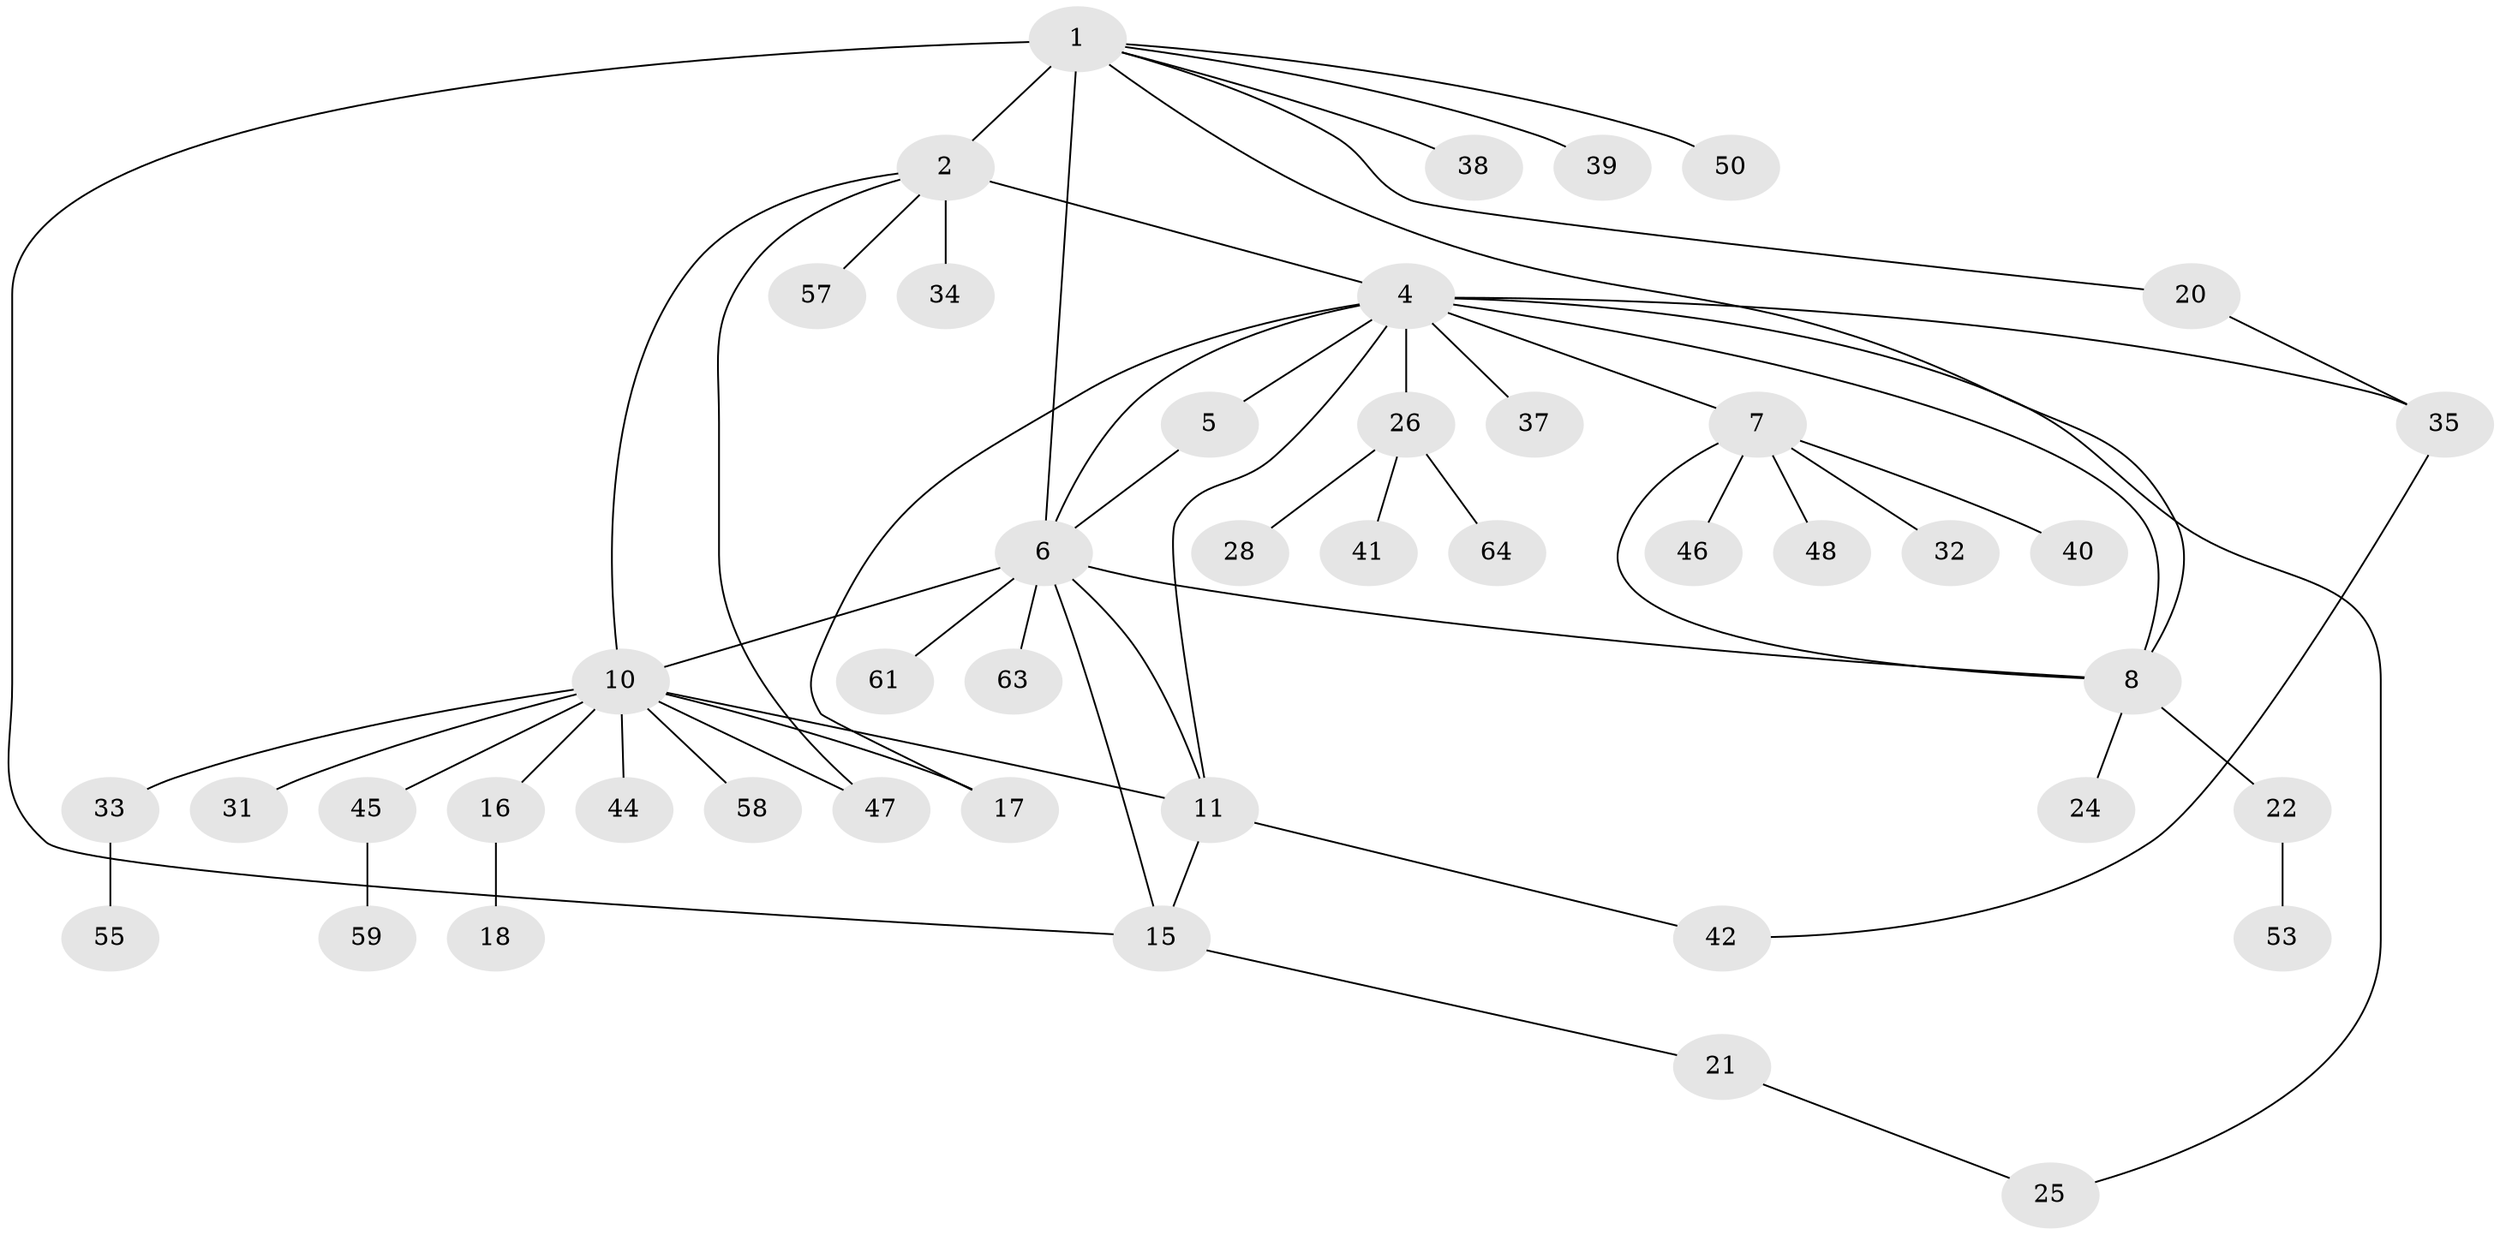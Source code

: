 // original degree distribution, {6: 0.09230769230769231, 4: 0.015384615384615385, 5: 0.06153846153846154, 3: 0.07692307692307693, 7: 0.03076923076923077, 12: 0.015384615384615385, 2: 0.26153846153846155, 1: 0.4461538461538462}
// Generated by graph-tools (version 1.1) at 2025/42/03/06/25 10:42:13]
// undirected, 45 vertices, 59 edges
graph export_dot {
graph [start="1"]
  node [color=gray90,style=filled];
  1 [super="+13"];
  2 [super="+3"];
  4 [super="+9"];
  5 [super="+56"];
  6 [super="+14"];
  7 [super="+65"];
  8 [super="+29"];
  10 [super="+62"];
  11 [super="+12"];
  15 [super="+60"];
  16 [super="+19"];
  17;
  18 [super="+54"];
  20;
  21 [super="+23"];
  22;
  24;
  25 [super="+27"];
  26 [super="+30"];
  28;
  31;
  32;
  33 [super="+49"];
  34;
  35 [super="+36"];
  37;
  38 [super="+43"];
  39;
  40;
  41;
  42;
  44;
  45 [super="+52"];
  46 [super="+51"];
  47;
  48;
  50;
  53;
  55;
  57;
  58;
  59;
  61;
  63;
  64;
  1 -- 2 [weight=2];
  1 -- 6 [weight=2];
  1 -- 20;
  1 -- 50;
  1 -- 38;
  1 -- 39;
  1 -- 15;
  1 -- 8;
  2 -- 47;
  2 -- 4;
  2 -- 34;
  2 -- 57;
  2 -- 10;
  4 -- 5;
  4 -- 6;
  4 -- 26;
  4 -- 17;
  4 -- 37;
  4 -- 7;
  4 -- 8;
  4 -- 11;
  4 -- 35;
  4 -- 25;
  5 -- 6;
  6 -- 11;
  6 -- 10;
  6 -- 8;
  6 -- 15;
  6 -- 61;
  6 -- 63;
  7 -- 8;
  7 -- 32;
  7 -- 40;
  7 -- 46;
  7 -- 48;
  8 -- 22;
  8 -- 24;
  10 -- 11 [weight=2];
  10 -- 16;
  10 -- 17;
  10 -- 31;
  10 -- 33;
  10 -- 44;
  10 -- 45;
  10 -- 47;
  10 -- 58;
  11 -- 42;
  11 -- 15;
  15 -- 21;
  16 -- 18;
  20 -- 35;
  21 -- 25;
  22 -- 53;
  26 -- 28;
  26 -- 41;
  26 -- 64;
  33 -- 55;
  35 -- 42;
  45 -- 59;
}
